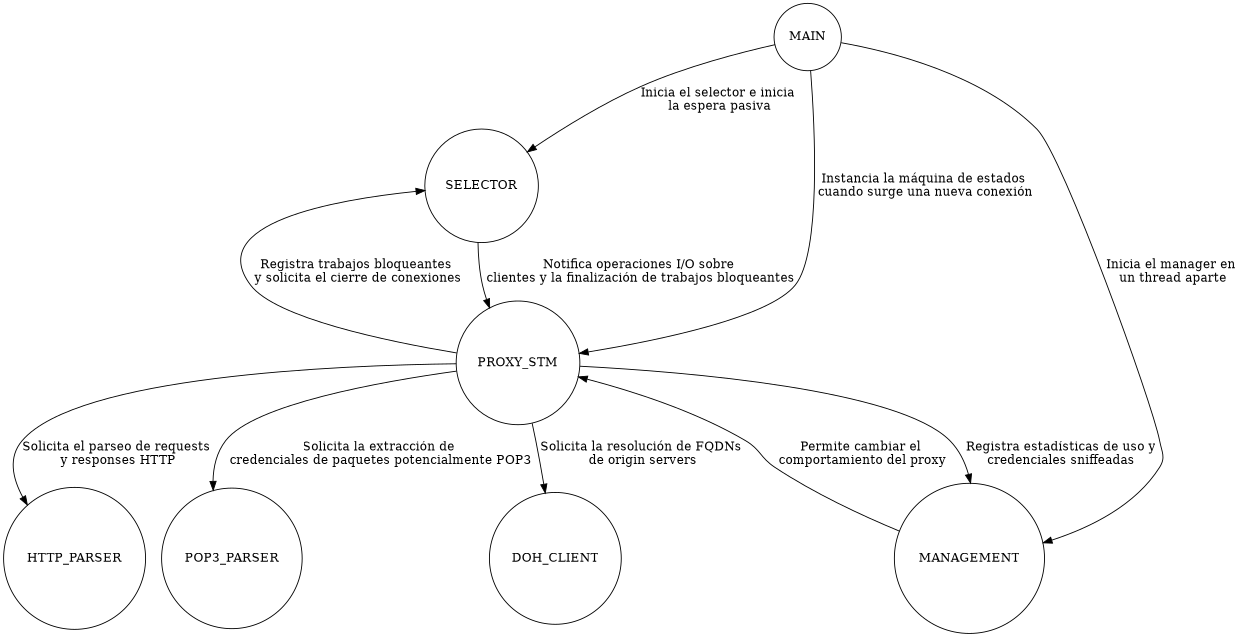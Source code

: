 digraph g {
    //rankdir=LR;
    //size= "8.27,11.69";
    size="8.27,11.69" ratio="compress"
    margin=0;
    node                    [shape = circle];    

    MAIN -> SELECTOR                 [label="Inicia el selector e inicia\n la espera pasiva"]
    MAIN -> MANAGEMENT               [label="Inicia el manager en\n un thread aparte"]
    MAIN -> PROXY_STM                [label="Instancia la máquina de estados\n cuando surge una nueva conexión"]
    
    PROXY_STM -> SELECTOR            [label="Registra trabajos bloqueantes\n y solicita el cierre de conexiones"]
    PROXY_STM -> HTTP_PARSER         [label="Solicita el parseo de requests\n y responses HTTP"]
    PROXY_STM -> POP3_PARSER         [label="Solicita la extracción de\n credenciales de paquetes potencialmente POP3"]
    PROXY_STM -> DOH_CLIENT          [label="Solicita la resolución de FQDNs\n de origin servers"]
    PROXY_STM -> MANAGEMENT          [label="Registra estadísticas de uso y\ncredenciales sniffeadas"]

    SELECTOR -> PROXY_STM            [label="Notifica operaciones I/O sobre\n clientes y la finalización de trabajos bloqueantes"]
    MANAGEMENT -> PROXY_STM          [label="Permite cambiar el\n comportamiento del proxy"]
}